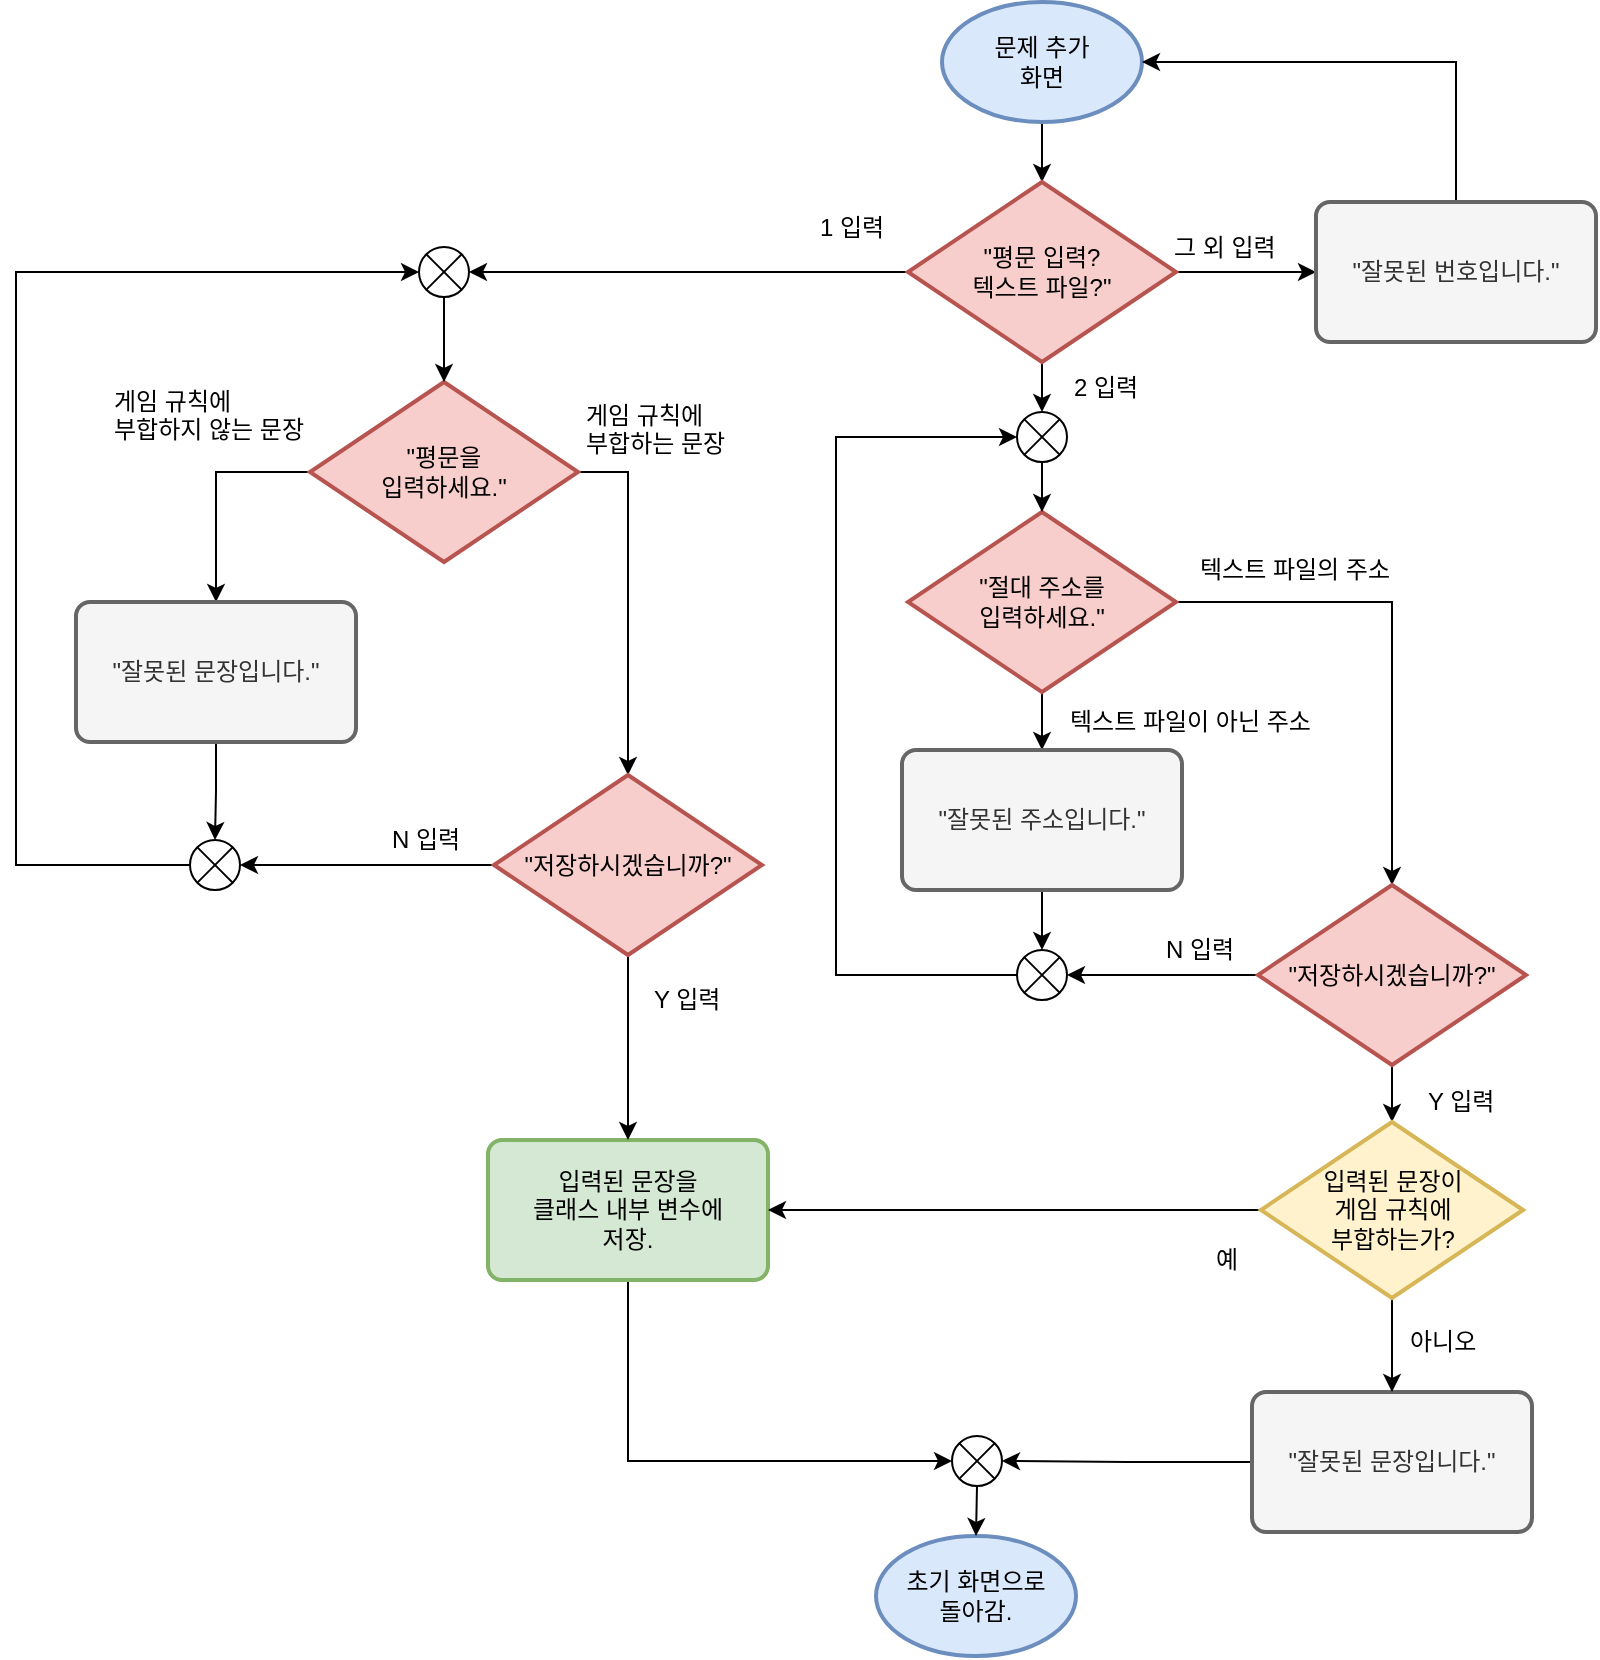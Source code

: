 <mxfile version="12.2.4" type="device" pages="1"><diagram id="TeTGwDZtJ8UWBHdeUXA8" name="Page-1"><mxGraphModel dx="2235" dy="731" grid="1" gridSize="10" guides="1" tooltips="1" connect="1" arrows="1" fold="1" page="1" pageScale="1" pageWidth="827" pageHeight="1169" math="0" shadow="0"><root><mxCell id="0"/><mxCell id="1" parent="0"/><mxCell id="a_ovXStoZHDLU9RoOy1T-37" style="edgeStyle=orthogonalEdgeStyle;rounded=0;orthogonalLoop=1;jettySize=auto;html=1;exitX=0.5;exitY=1;exitDx=0;exitDy=0;exitPerimeter=0;entryX=0.5;entryY=0;entryDx=0;entryDy=0;entryPerimeter=0;" edge="1" parent="1" source="a_ovXStoZHDLU9RoOy1T-2" target="a_ovXStoZHDLU9RoOy1T-6"><mxGeometry relative="1" as="geometry"/></mxCell><mxCell id="a_ovXStoZHDLU9RoOy1T-2" value="문제 추가&lt;br&gt;화면" style="strokeWidth=2;html=1;shape=mxgraph.flowchart.start_1;whiteSpace=wrap;fillColor=#dae8fc;strokeColor=#6c8ebf;" vertex="1" parent="1"><mxGeometry x="363" y="80" width="100" height="60" as="geometry"/></mxCell><mxCell id="a_ovXStoZHDLU9RoOy1T-67" style="edgeStyle=orthogonalEdgeStyle;rounded=0;orthogonalLoop=1;jettySize=auto;html=1;exitX=0;exitY=0.5;exitDx=0;exitDy=0;exitPerimeter=0;entryX=1;entryY=0.5;entryDx=0;entryDy=0;entryPerimeter=0;" edge="1" parent="1" source="a_ovXStoZHDLU9RoOy1T-6" target="a_ovXStoZHDLU9RoOy1T-57"><mxGeometry relative="1" as="geometry"/></mxCell><mxCell id="a_ovXStoZHDLU9RoOy1T-74" style="edgeStyle=orthogonalEdgeStyle;rounded=0;orthogonalLoop=1;jettySize=auto;html=1;exitX=0.5;exitY=1;exitDx=0;exitDy=0;exitPerimeter=0;entryX=0.5;entryY=0;entryDx=0;entryDy=0;entryPerimeter=0;" edge="1" parent="1" source="a_ovXStoZHDLU9RoOy1T-6" target="a_ovXStoZHDLU9RoOy1T-73"><mxGeometry relative="1" as="geometry"/></mxCell><mxCell id="a_ovXStoZHDLU9RoOy1T-92" style="edgeStyle=orthogonalEdgeStyle;rounded=0;orthogonalLoop=1;jettySize=auto;html=1;exitX=1;exitY=0.5;exitDx=0;exitDy=0;exitPerimeter=0;entryX=0;entryY=0.5;entryDx=0;entryDy=0;" edge="1" parent="1" source="a_ovXStoZHDLU9RoOy1T-6" target="a_ovXStoZHDLU9RoOy1T-49"><mxGeometry relative="1" as="geometry"/></mxCell><mxCell id="a_ovXStoZHDLU9RoOy1T-6" value="&quot;평문 입력?&lt;br&gt;텍스트 파일?&quot;" style="strokeWidth=2;html=1;shape=mxgraph.flowchart.decision;whiteSpace=wrap;fillColor=#f8cecc;strokeColor=#b85450;" vertex="1" parent="1"><mxGeometry x="346" y="170" width="134" height="90" as="geometry"/></mxCell><mxCell id="a_ovXStoZHDLU9RoOy1T-10" value="초기 화면으로&lt;br&gt;돌아감." style="strokeWidth=2;html=1;shape=mxgraph.flowchart.start_1;whiteSpace=wrap;fillColor=#dae8fc;strokeColor=#6c8ebf;" vertex="1" parent="1"><mxGeometry x="330" y="847" width="100" height="60" as="geometry"/></mxCell><mxCell id="a_ovXStoZHDLU9RoOy1T-107" style="edgeStyle=orthogonalEdgeStyle;rounded=0;orthogonalLoop=1;jettySize=auto;html=1;exitX=0.5;exitY=1;exitDx=0;exitDy=0;entryX=0;entryY=0.5;entryDx=0;entryDy=0;entryPerimeter=0;" edge="1" parent="1" source="a_ovXStoZHDLU9RoOy1T-19" target="a_ovXStoZHDLU9RoOy1T-105"><mxGeometry relative="1" as="geometry"><mxPoint x="380" y="780" as="targetPoint"/></mxGeometry></mxCell><mxCell id="a_ovXStoZHDLU9RoOy1T-19" value="입력된 문장을&lt;br&gt;클래스 내부 변수에&lt;br&gt;저장." style="rounded=1;whiteSpace=wrap;html=1;absoluteArcSize=1;arcSize=14;strokeWidth=2;fillColor=#d5e8d4;strokeColor=#82b366;" vertex="1" parent="1"><mxGeometry x="136" y="649" width="140" height="70" as="geometry"/></mxCell><mxCell id="a_ovXStoZHDLU9RoOy1T-63" style="edgeStyle=orthogonalEdgeStyle;rounded=0;orthogonalLoop=1;jettySize=auto;html=1;exitX=0;exitY=0.5;exitDx=0;exitDy=0;exitPerimeter=0;" edge="1" parent="1" source="a_ovXStoZHDLU9RoOy1T-38" target="a_ovXStoZHDLU9RoOy1T-46"><mxGeometry relative="1" as="geometry"/></mxCell><mxCell id="a_ovXStoZHDLU9RoOy1T-68" style="edgeStyle=orthogonalEdgeStyle;rounded=0;orthogonalLoop=1;jettySize=auto;html=1;exitX=1;exitY=0.5;exitDx=0;exitDy=0;exitPerimeter=0;entryX=0.5;entryY=0;entryDx=0;entryDy=0;entryPerimeter=0;" edge="1" parent="1" source="a_ovXStoZHDLU9RoOy1T-38" target="a_ovXStoZHDLU9RoOy1T-40"><mxGeometry relative="1" as="geometry"/></mxCell><mxCell id="a_ovXStoZHDLU9RoOy1T-38" value="&quot;평문을&lt;br&gt;입력하세요.&quot;" style="strokeWidth=2;html=1;shape=mxgraph.flowchart.decision;whiteSpace=wrap;fillColor=#f8cecc;strokeColor=#b85450;" vertex="1" parent="1"><mxGeometry x="47" y="270" width="134" height="90" as="geometry"/></mxCell><mxCell id="a_ovXStoZHDLU9RoOy1T-50" style="edgeStyle=orthogonalEdgeStyle;rounded=0;orthogonalLoop=1;jettySize=auto;html=1;exitX=0.5;exitY=1;exitDx=0;exitDy=0;exitPerimeter=0;entryX=0.5;entryY=0;entryDx=0;entryDy=0;" edge="1" parent="1" source="a_ovXStoZHDLU9RoOy1T-40" target="a_ovXStoZHDLU9RoOy1T-19"><mxGeometry relative="1" as="geometry"/></mxCell><mxCell id="a_ovXStoZHDLU9RoOy1T-54" style="edgeStyle=orthogonalEdgeStyle;rounded=0;orthogonalLoop=1;jettySize=auto;html=1;exitX=0;exitY=0.5;exitDx=0;exitDy=0;exitPerimeter=0;entryX=1;entryY=0.5;entryDx=0;entryDy=0;entryPerimeter=0;" edge="1" parent="1" source="a_ovXStoZHDLU9RoOy1T-40" target="a_ovXStoZHDLU9RoOy1T-53"><mxGeometry relative="1" as="geometry"><Array as="points"><mxPoint x="130" y="512"/><mxPoint x="130" y="512"/></Array></mxGeometry></mxCell><mxCell id="a_ovXStoZHDLU9RoOy1T-40" value="&quot;저장하시겠습니까?&quot;" style="strokeWidth=2;html=1;shape=mxgraph.flowchart.decision;whiteSpace=wrap;fillColor=#f8cecc;strokeColor=#b85450;" vertex="1" parent="1"><mxGeometry x="139" y="466.5" width="134" height="90" as="geometry"/></mxCell><mxCell id="a_ovXStoZHDLU9RoOy1T-43" value="1 입력" style="text;html=1;resizable=0;points=[];autosize=1;align=left;verticalAlign=top;spacingTop=-4;" vertex="1" parent="1"><mxGeometry x="300" y="182.5" width="50" height="20" as="geometry"/></mxCell><mxCell id="a_ovXStoZHDLU9RoOy1T-55" style="edgeStyle=orthogonalEdgeStyle;rounded=0;orthogonalLoop=1;jettySize=auto;html=1;exitX=0.5;exitY=1;exitDx=0;exitDy=0;entryX=0.5;entryY=0;entryDx=0;entryDy=0;entryPerimeter=0;" edge="1" parent="1" source="a_ovXStoZHDLU9RoOy1T-46" target="a_ovXStoZHDLU9RoOy1T-53"><mxGeometry relative="1" as="geometry"/></mxCell><mxCell id="a_ovXStoZHDLU9RoOy1T-46" value="&quot;잘못된 문장입니다.&quot;" style="rounded=1;whiteSpace=wrap;html=1;absoluteArcSize=1;arcSize=14;strokeWidth=2;fillColor=#f5f5f5;strokeColor=#666666;fontColor=#333333;" vertex="1" parent="1"><mxGeometry x="-70" y="380" width="140" height="70" as="geometry"/></mxCell><mxCell id="a_ovXStoZHDLU9RoOy1T-104" style="edgeStyle=orthogonalEdgeStyle;rounded=0;orthogonalLoop=1;jettySize=auto;html=1;exitX=0.5;exitY=0;exitDx=0;exitDy=0;entryX=1;entryY=0.5;entryDx=0;entryDy=0;entryPerimeter=0;" edge="1" parent="1" source="a_ovXStoZHDLU9RoOy1T-49" target="a_ovXStoZHDLU9RoOy1T-2"><mxGeometry relative="1" as="geometry"/></mxCell><mxCell id="a_ovXStoZHDLU9RoOy1T-49" value="&quot;잘못된 번호입니다.&quot;" style="rounded=1;whiteSpace=wrap;html=1;absoluteArcSize=1;arcSize=14;strokeWidth=2;fillColor=#f5f5f5;strokeColor=#666666;fontColor=#333333;" vertex="1" parent="1"><mxGeometry x="550" y="180" width="140" height="70" as="geometry"/></mxCell><mxCell id="a_ovXStoZHDLU9RoOy1T-60" style="edgeStyle=orthogonalEdgeStyle;rounded=0;orthogonalLoop=1;jettySize=auto;html=1;exitX=0;exitY=0.5;exitDx=0;exitDy=0;exitPerimeter=0;entryX=0;entryY=0.5;entryDx=0;entryDy=0;entryPerimeter=0;" edge="1" parent="1" source="a_ovXStoZHDLU9RoOy1T-53" target="a_ovXStoZHDLU9RoOy1T-57"><mxGeometry relative="1" as="geometry"><Array as="points"><mxPoint x="-100" y="512"/><mxPoint x="-100" y="215"/></Array></mxGeometry></mxCell><mxCell id="a_ovXStoZHDLU9RoOy1T-53" value="" style="verticalLabelPosition=bottom;verticalAlign=top;html=1;shape=mxgraph.flowchart.or;" vertex="1" parent="1"><mxGeometry x="-13" y="499" width="25" height="25" as="geometry"/></mxCell><mxCell id="a_ovXStoZHDLU9RoOy1T-59" style="edgeStyle=orthogonalEdgeStyle;rounded=0;orthogonalLoop=1;jettySize=auto;html=1;exitX=0.5;exitY=1;exitDx=0;exitDy=0;exitPerimeter=0;entryX=0.5;entryY=0;entryDx=0;entryDy=0;entryPerimeter=0;" edge="1" parent="1" source="a_ovXStoZHDLU9RoOy1T-57" target="a_ovXStoZHDLU9RoOy1T-38"><mxGeometry relative="1" as="geometry"/></mxCell><mxCell id="a_ovXStoZHDLU9RoOy1T-57" value="" style="verticalLabelPosition=bottom;verticalAlign=top;html=1;shape=mxgraph.flowchart.or;" vertex="1" parent="1"><mxGeometry x="101.5" y="202.5" width="25" height="25" as="geometry"/></mxCell><mxCell id="a_ovXStoZHDLU9RoOy1T-64" value="게임 규칙에&lt;br&gt;부합하지 않는 문장" style="text;html=1;resizable=0;points=[];autosize=1;align=left;verticalAlign=top;spacingTop=-4;" vertex="1" parent="1"><mxGeometry x="-53" y="270" width="120" height="30" as="geometry"/></mxCell><mxCell id="a_ovXStoZHDLU9RoOy1T-65" value="게임 규칙에&lt;br&gt;부합하는 문장" style="text;html=1;resizable=0;points=[];autosize=1;align=left;verticalAlign=top;spacingTop=-4;" vertex="1" parent="1"><mxGeometry x="183" y="277" width="90" height="30" as="geometry"/></mxCell><mxCell id="a_ovXStoZHDLU9RoOy1T-78" style="edgeStyle=orthogonalEdgeStyle;rounded=0;orthogonalLoop=1;jettySize=auto;html=1;exitX=0.5;exitY=1;exitDx=0;exitDy=0;exitPerimeter=0;" edge="1" parent="1" source="a_ovXStoZHDLU9RoOy1T-66" target="a_ovXStoZHDLU9RoOy1T-71"><mxGeometry relative="1" as="geometry"/></mxCell><mxCell id="a_ovXStoZHDLU9RoOy1T-82" style="edgeStyle=orthogonalEdgeStyle;rounded=0;orthogonalLoop=1;jettySize=auto;html=1;exitX=1;exitY=0.5;exitDx=0;exitDy=0;exitPerimeter=0;entryX=0.5;entryY=0;entryDx=0;entryDy=0;entryPerimeter=0;" edge="1" parent="1" source="a_ovXStoZHDLU9RoOy1T-66" target="a_ovXStoZHDLU9RoOy1T-80"><mxGeometry relative="1" as="geometry"/></mxCell><mxCell id="a_ovXStoZHDLU9RoOy1T-66" value="&quot;절대 주소를&lt;br&gt;입력하세요.&quot;" style="strokeWidth=2;html=1;shape=mxgraph.flowchart.decision;whiteSpace=wrap;fillColor=#f8cecc;strokeColor=#b85450;" vertex="1" parent="1"><mxGeometry x="346" y="335" width="134" height="90" as="geometry"/></mxCell><mxCell id="a_ovXStoZHDLU9RoOy1T-70" value="2 입력" style="text;html=1;resizable=0;points=[];autosize=1;align=left;verticalAlign=top;spacingTop=-4;" vertex="1" parent="1"><mxGeometry x="427" y="263" width="50" height="20" as="geometry"/></mxCell><mxCell id="a_ovXStoZHDLU9RoOy1T-84" style="edgeStyle=orthogonalEdgeStyle;rounded=0;orthogonalLoop=1;jettySize=auto;html=1;exitX=0.5;exitY=1;exitDx=0;exitDy=0;entryX=0.5;entryY=0;entryDx=0;entryDy=0;entryPerimeter=0;" edge="1" parent="1" source="a_ovXStoZHDLU9RoOy1T-71" target="a_ovXStoZHDLU9RoOy1T-81"><mxGeometry relative="1" as="geometry"/></mxCell><mxCell id="a_ovXStoZHDLU9RoOy1T-71" value="&quot;잘못된 주소입니다.&quot;" style="rounded=1;whiteSpace=wrap;html=1;absoluteArcSize=1;arcSize=14;strokeWidth=2;fillColor=#f5f5f5;strokeColor=#666666;fontColor=#333333;" vertex="1" parent="1"><mxGeometry x="343" y="454" width="140" height="70" as="geometry"/></mxCell><mxCell id="a_ovXStoZHDLU9RoOy1T-75" style="edgeStyle=orthogonalEdgeStyle;rounded=0;orthogonalLoop=1;jettySize=auto;html=1;exitX=0.5;exitY=1;exitDx=0;exitDy=0;exitPerimeter=0;entryX=0.5;entryY=0;entryDx=0;entryDy=0;entryPerimeter=0;" edge="1" parent="1" source="a_ovXStoZHDLU9RoOy1T-73" target="a_ovXStoZHDLU9RoOy1T-66"><mxGeometry relative="1" as="geometry"/></mxCell><mxCell id="a_ovXStoZHDLU9RoOy1T-73" value="" style="verticalLabelPosition=bottom;verticalAlign=top;html=1;shape=mxgraph.flowchart.or;" vertex="1" parent="1"><mxGeometry x="400.5" y="285" width="25" height="25" as="geometry"/></mxCell><mxCell id="a_ovXStoZHDLU9RoOy1T-76" value="Y 입력" style="text;html=1;resizable=0;points=[];autosize=1;align=left;verticalAlign=top;spacingTop=-4;" vertex="1" parent="1"><mxGeometry x="217" y="569" width="50" height="20" as="geometry"/></mxCell><mxCell id="a_ovXStoZHDLU9RoOy1T-77" value="N 입력" style="text;html=1;resizable=0;points=[];autosize=1;align=left;verticalAlign=top;spacingTop=-4;" vertex="1" parent="1"><mxGeometry x="86" y="489" width="50" height="20" as="geometry"/></mxCell><mxCell id="a_ovXStoZHDLU9RoOy1T-83" style="edgeStyle=orthogonalEdgeStyle;rounded=0;orthogonalLoop=1;jettySize=auto;html=1;exitX=0;exitY=0.5;exitDx=0;exitDy=0;exitPerimeter=0;entryX=1;entryY=0.5;entryDx=0;entryDy=0;entryPerimeter=0;" edge="1" parent="1" source="a_ovXStoZHDLU9RoOy1T-80" target="a_ovXStoZHDLU9RoOy1T-81"><mxGeometry relative="1" as="geometry"/></mxCell><mxCell id="a_ovXStoZHDLU9RoOy1T-89" style="edgeStyle=orthogonalEdgeStyle;rounded=0;orthogonalLoop=1;jettySize=auto;html=1;exitX=0.5;exitY=1;exitDx=0;exitDy=0;exitPerimeter=0;entryX=0.5;entryY=0;entryDx=0;entryDy=0;entryPerimeter=0;" edge="1" parent="1" source="a_ovXStoZHDLU9RoOy1T-80" target="a_ovXStoZHDLU9RoOy1T-88"><mxGeometry relative="1" as="geometry"/></mxCell><mxCell id="a_ovXStoZHDLU9RoOy1T-80" value="&quot;저장하시겠습니까?&quot;" style="strokeWidth=2;html=1;shape=mxgraph.flowchart.decision;whiteSpace=wrap;fillColor=#f8cecc;strokeColor=#b85450;" vertex="1" parent="1"><mxGeometry x="521" y="521.5" width="134" height="90" as="geometry"/></mxCell><mxCell id="a_ovXStoZHDLU9RoOy1T-85" style="edgeStyle=orthogonalEdgeStyle;rounded=0;orthogonalLoop=1;jettySize=auto;html=1;exitX=0;exitY=0.5;exitDx=0;exitDy=0;exitPerimeter=0;entryX=0;entryY=0.5;entryDx=0;entryDy=0;entryPerimeter=0;" edge="1" parent="1" source="a_ovXStoZHDLU9RoOy1T-81" target="a_ovXStoZHDLU9RoOy1T-73"><mxGeometry relative="1" as="geometry"><Array as="points"><mxPoint x="310" y="567"/><mxPoint x="310" y="298"/></Array></mxGeometry></mxCell><mxCell id="a_ovXStoZHDLU9RoOy1T-81" value="" style="verticalLabelPosition=bottom;verticalAlign=top;html=1;shape=mxgraph.flowchart.or;" vertex="1" parent="1"><mxGeometry x="400.5" y="554" width="25" height="25" as="geometry"/></mxCell><mxCell id="a_ovXStoZHDLU9RoOy1T-109" style="edgeStyle=orthogonalEdgeStyle;rounded=0;orthogonalLoop=1;jettySize=auto;html=1;exitX=0;exitY=0.5;exitDx=0;exitDy=0;entryX=1;entryY=0.5;entryDx=0;entryDy=0;entryPerimeter=0;" edge="1" parent="1" source="a_ovXStoZHDLU9RoOy1T-87" target="a_ovXStoZHDLU9RoOy1T-105"><mxGeometry relative="1" as="geometry"/></mxCell><mxCell id="a_ovXStoZHDLU9RoOy1T-87" value="&quot;잘못된 문장입니다.&quot;" style="rounded=1;whiteSpace=wrap;html=1;absoluteArcSize=1;arcSize=14;strokeWidth=2;fillColor=#f5f5f5;strokeColor=#666666;fontColor=#333333;" vertex="1" parent="1"><mxGeometry x="518" y="775" width="140" height="70" as="geometry"/></mxCell><mxCell id="a_ovXStoZHDLU9RoOy1T-90" style="edgeStyle=orthogonalEdgeStyle;rounded=0;orthogonalLoop=1;jettySize=auto;html=1;exitX=0;exitY=0.5;exitDx=0;exitDy=0;exitPerimeter=0;entryX=1;entryY=0.5;entryDx=0;entryDy=0;" edge="1" parent="1" source="a_ovXStoZHDLU9RoOy1T-88" target="a_ovXStoZHDLU9RoOy1T-19"><mxGeometry relative="1" as="geometry"/></mxCell><mxCell id="a_ovXStoZHDLU9RoOy1T-108" style="edgeStyle=orthogonalEdgeStyle;rounded=0;orthogonalLoop=1;jettySize=auto;html=1;exitX=0.5;exitY=1;exitDx=0;exitDy=0;exitPerimeter=0;entryX=0.5;entryY=0;entryDx=0;entryDy=0;" edge="1" parent="1" source="a_ovXStoZHDLU9RoOy1T-88" target="a_ovXStoZHDLU9RoOy1T-87"><mxGeometry relative="1" as="geometry"/></mxCell><mxCell id="a_ovXStoZHDLU9RoOy1T-88" value="입력된 문장이&lt;br&gt;게임 규칙에&lt;br&gt;부합하는가?" style="strokeWidth=2;html=1;shape=mxgraph.flowchart.decision;whiteSpace=wrap;fillColor=#fff2cc;strokeColor=#d6b656;" vertex="1" parent="1"><mxGeometry x="522.5" y="640" width="131" height="88" as="geometry"/></mxCell><mxCell id="a_ovXStoZHDLU9RoOy1T-94" value="그 외 입력" style="text;html=1;resizable=0;points=[];autosize=1;align=left;verticalAlign=top;spacingTop=-4;" vertex="1" parent="1"><mxGeometry x="477" y="192.5" width="70" height="20" as="geometry"/></mxCell><mxCell id="a_ovXStoZHDLU9RoOy1T-98" value="텍스트 파일이 아닌 주소" style="text;html=1;resizable=0;points=[];autosize=1;align=left;verticalAlign=top;spacingTop=-4;" vertex="1" parent="1"><mxGeometry x="425" y="430" width="150" height="20" as="geometry"/></mxCell><mxCell id="a_ovXStoZHDLU9RoOy1T-99" value="텍스트 파일의 주소" style="text;html=1;resizable=0;points=[];autosize=1;align=left;verticalAlign=top;spacingTop=-4;" vertex="1" parent="1"><mxGeometry x="490" y="354" width="120" height="20" as="geometry"/></mxCell><mxCell id="a_ovXStoZHDLU9RoOy1T-100" value="N 입력" style="text;html=1;resizable=0;points=[];autosize=1;align=left;verticalAlign=top;spacingTop=-4;" vertex="1" parent="1"><mxGeometry x="472.5" y="544" width="50" height="20" as="geometry"/></mxCell><mxCell id="a_ovXStoZHDLU9RoOy1T-101" value="Y 입력" style="text;html=1;resizable=0;points=[];autosize=1;align=left;verticalAlign=top;spacingTop=-4;" vertex="1" parent="1"><mxGeometry x="603.5" y="620" width="50" height="20" as="geometry"/></mxCell><mxCell id="a_ovXStoZHDLU9RoOy1T-102" value="아니오" style="text;html=1;resizable=0;points=[];autosize=1;align=left;verticalAlign=top;spacingTop=-4;" vertex="1" parent="1"><mxGeometry x="595" y="740" width="50" height="20" as="geometry"/></mxCell><mxCell id="a_ovXStoZHDLU9RoOy1T-103" value="예" style="text;html=1;resizable=0;points=[];autosize=1;align=left;verticalAlign=top;spacingTop=-4;" vertex="1" parent="1"><mxGeometry x="497.5" y="699" width="30" height="20" as="geometry"/></mxCell><mxCell id="a_ovXStoZHDLU9RoOy1T-106" style="edgeStyle=orthogonalEdgeStyle;rounded=0;orthogonalLoop=1;jettySize=auto;html=1;exitX=0.5;exitY=1;exitDx=0;exitDy=0;exitPerimeter=0;entryX=0.5;entryY=0;entryDx=0;entryDy=0;entryPerimeter=0;" edge="1" parent="1" source="a_ovXStoZHDLU9RoOy1T-105" target="a_ovXStoZHDLU9RoOy1T-10"><mxGeometry relative="1" as="geometry"/></mxCell><mxCell id="a_ovXStoZHDLU9RoOy1T-105" value="" style="verticalLabelPosition=bottom;verticalAlign=top;html=1;shape=mxgraph.flowchart.or;" vertex="1" parent="1"><mxGeometry x="368" y="797" width="25" height="25" as="geometry"/></mxCell></root></mxGraphModel></diagram></mxfile>